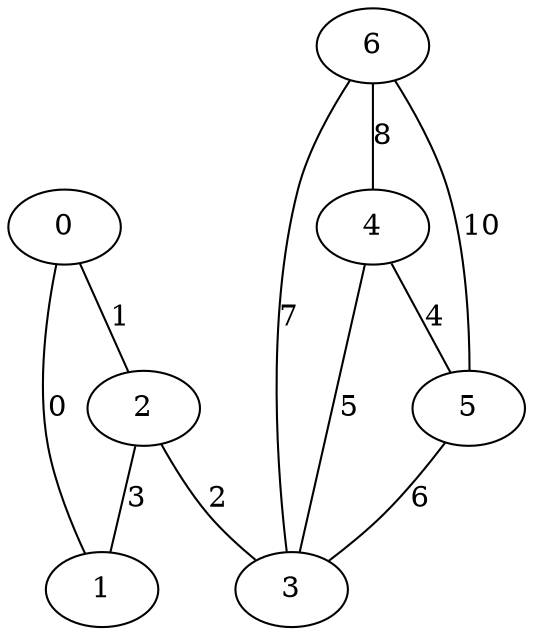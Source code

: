 # 7 10

graph G {
    0 -- 1 [label=0];
    0 -- 2 [label=1];
    2 -- 3 [label=2];
    2 -- 1 [label=3];
    4 -- 5 [label=4];
    4 -- 3 [label=5];
    5 -- 3 [label=6];
    6 -- 3 [label=7];
    6 -- 4 [label=8];
    6 -- 5 [label=10];
}
